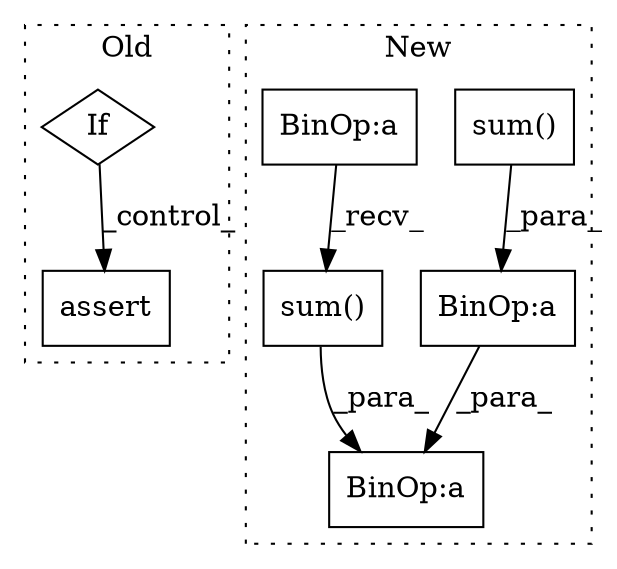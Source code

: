 digraph G {
subgraph cluster0 {
1 [label="assert" a="65" s="3176" l="7" shape="box"];
6 [label="If" a="96" s="3128,3154" l="3,22" shape="diamond"];
label = "Old";
style="dotted";
}
subgraph cluster1 {
2 [label="sum()" a="75" s="449" l="27" shape="box"];
3 [label="BinOp:a" a="82" s="498" l="51" shape="box"];
4 [label="BinOp:a" a="82" s="384" l="64" shape="box"];
5 [label="sum()" a="75" s="387" l="36" shape="box"];
7 [label="BinOp:a" a="82" s="397" l="3" shape="box"];
label = "New";
style="dotted";
}
2 -> 3 [label="_para_"];
3 -> 4 [label="_para_"];
5 -> 4 [label="_para_"];
6 -> 1 [label="_control_"];
7 -> 5 [label="_recv_"];
}